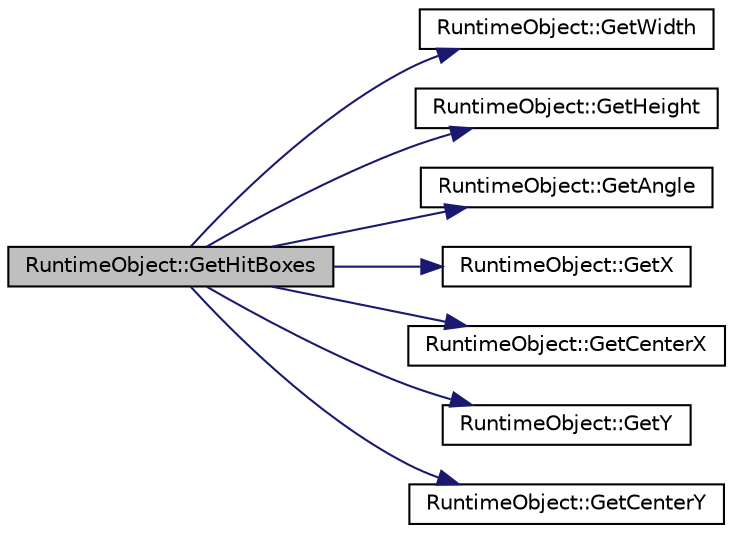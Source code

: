 digraph "RuntimeObject::GetHitBoxes"
{
  edge [fontname="Helvetica",fontsize="10",labelfontname="Helvetica",labelfontsize="10"];
  node [fontname="Helvetica",fontsize="10",shape=record];
  rankdir="LR";
  Node1 [label="RuntimeObject::GetHitBoxes",height=0.2,width=0.4,color="black", fillcolor="grey75", style="filled" fontcolor="black"];
  Node1 -> Node2 [color="midnightblue",fontsize="10",style="solid",fontname="Helvetica"];
  Node2 [label="RuntimeObject::GetWidth",height=0.2,width=0.4,color="black", fillcolor="white", style="filled",URL="$d0/d3b/class_runtime_object.html#ab7f45e473387e34cfe121e2b772d0649",tooltip="Get the width of the object. "];
  Node1 -> Node3 [color="midnightblue",fontsize="10",style="solid",fontname="Helvetica"];
  Node3 [label="RuntimeObject::GetHeight",height=0.2,width=0.4,color="black", fillcolor="white", style="filled",URL="$d0/d3b/class_runtime_object.html#a9fdc8ed08039f5c2cd692e9c22e26e9b",tooltip="Get the height of the object. "];
  Node1 -> Node4 [color="midnightblue",fontsize="10",style="solid",fontname="Helvetica"];
  Node4 [label="RuntimeObject::GetAngle",height=0.2,width=0.4,color="black", fillcolor="white", style="filled",URL="$d0/d3b/class_runtime_object.html#a93ff1974abb09355d1cb208980f32cf8",tooltip="Get the angle of the object, in degrees. "];
  Node1 -> Node5 [color="midnightblue",fontsize="10",style="solid",fontname="Helvetica"];
  Node5 [label="RuntimeObject::GetX",height=0.2,width=0.4,color="black", fillcolor="white", style="filled",URL="$d0/d3b/class_runtime_object.html#a145cbfa2cf53ab5b4f7ede3ab4feb2a3",tooltip="Get the X coordinate of the object in the layout. "];
  Node1 -> Node6 [color="midnightblue",fontsize="10",style="solid",fontname="Helvetica"];
  Node6 [label="RuntimeObject::GetCenterX",height=0.2,width=0.4,color="black", fillcolor="white", style="filled",URL="$d0/d3b/class_runtime_object.html#add684c08e01b0705448d04f000980489",tooltip="Get the X position of the center, relative to the position returned by GetDrawableX(). "];
  Node1 -> Node7 [color="midnightblue",fontsize="10",style="solid",fontname="Helvetica"];
  Node7 [label="RuntimeObject::GetY",height=0.2,width=0.4,color="black", fillcolor="white", style="filled",URL="$d0/d3b/class_runtime_object.html#a09f91467e1b8f7831f5c6d7c9eee0159",tooltip="Get the Y coordinate of the object in the layout. "];
  Node1 -> Node8 [color="midnightblue",fontsize="10",style="solid",fontname="Helvetica"];
  Node8 [label="RuntimeObject::GetCenterY",height=0.2,width=0.4,color="black", fillcolor="white", style="filled",URL="$d0/d3b/class_runtime_object.html#aacc50de5e06f1a74040e696775e0c1ae",tooltip="Get the Y position of the center, relative to the position returned by GetDrawableY(). "];
}
